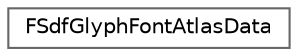 digraph "Graphical Class Hierarchy"
{
 // INTERACTIVE_SVG=YES
 // LATEX_PDF_SIZE
  bgcolor="transparent";
  edge [fontname=Helvetica,fontsize=10,labelfontname=Helvetica,labelfontsize=10];
  node [fontname=Helvetica,fontsize=10,shape=box,height=0.2,width=0.4];
  rankdir="LR";
  Node0 [id="Node000000",label="FSdfGlyphFontAtlasData",height=0.2,width=0.4,color="grey40", fillcolor="white", style="filled",URL="$df/d6a/structFSdfGlyphFontAtlasData.html",tooltip="The font atlas data for a single distance field-based glyph."];
}
